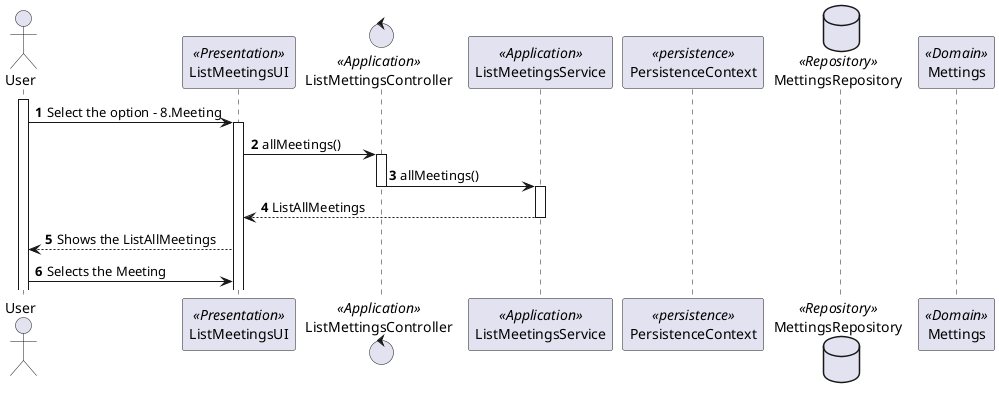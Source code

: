 @startuml
'https://plantuml.com/sequence-diagram

autonumber

actor User
participant ListMeetingsUI      as UI <<Presentation>>
control ListMettingsController  as Controller <<Application>>
participant ListMeetingsService as Service <<Application>>
participant PersistenceContext  as Persistence <<persistence>>
database MettingsRepository     as Repository <<Repository>>
participant "Mettings"          as Mettings <<Domain>>

activate User
User -> UI                  : Select the option - 8.Meeting
activate UI
UI -> Controller            : allMeetings()
activate Controller
Controller -> Service       : allMeetings()
deactivate Controller
activate Service
Service --> UI              : ListAllMeetings
deactivate Service
UI --> User                 : Shows the ListAllMeetings
User -> UI                  : Selects the Meeting




@enduml